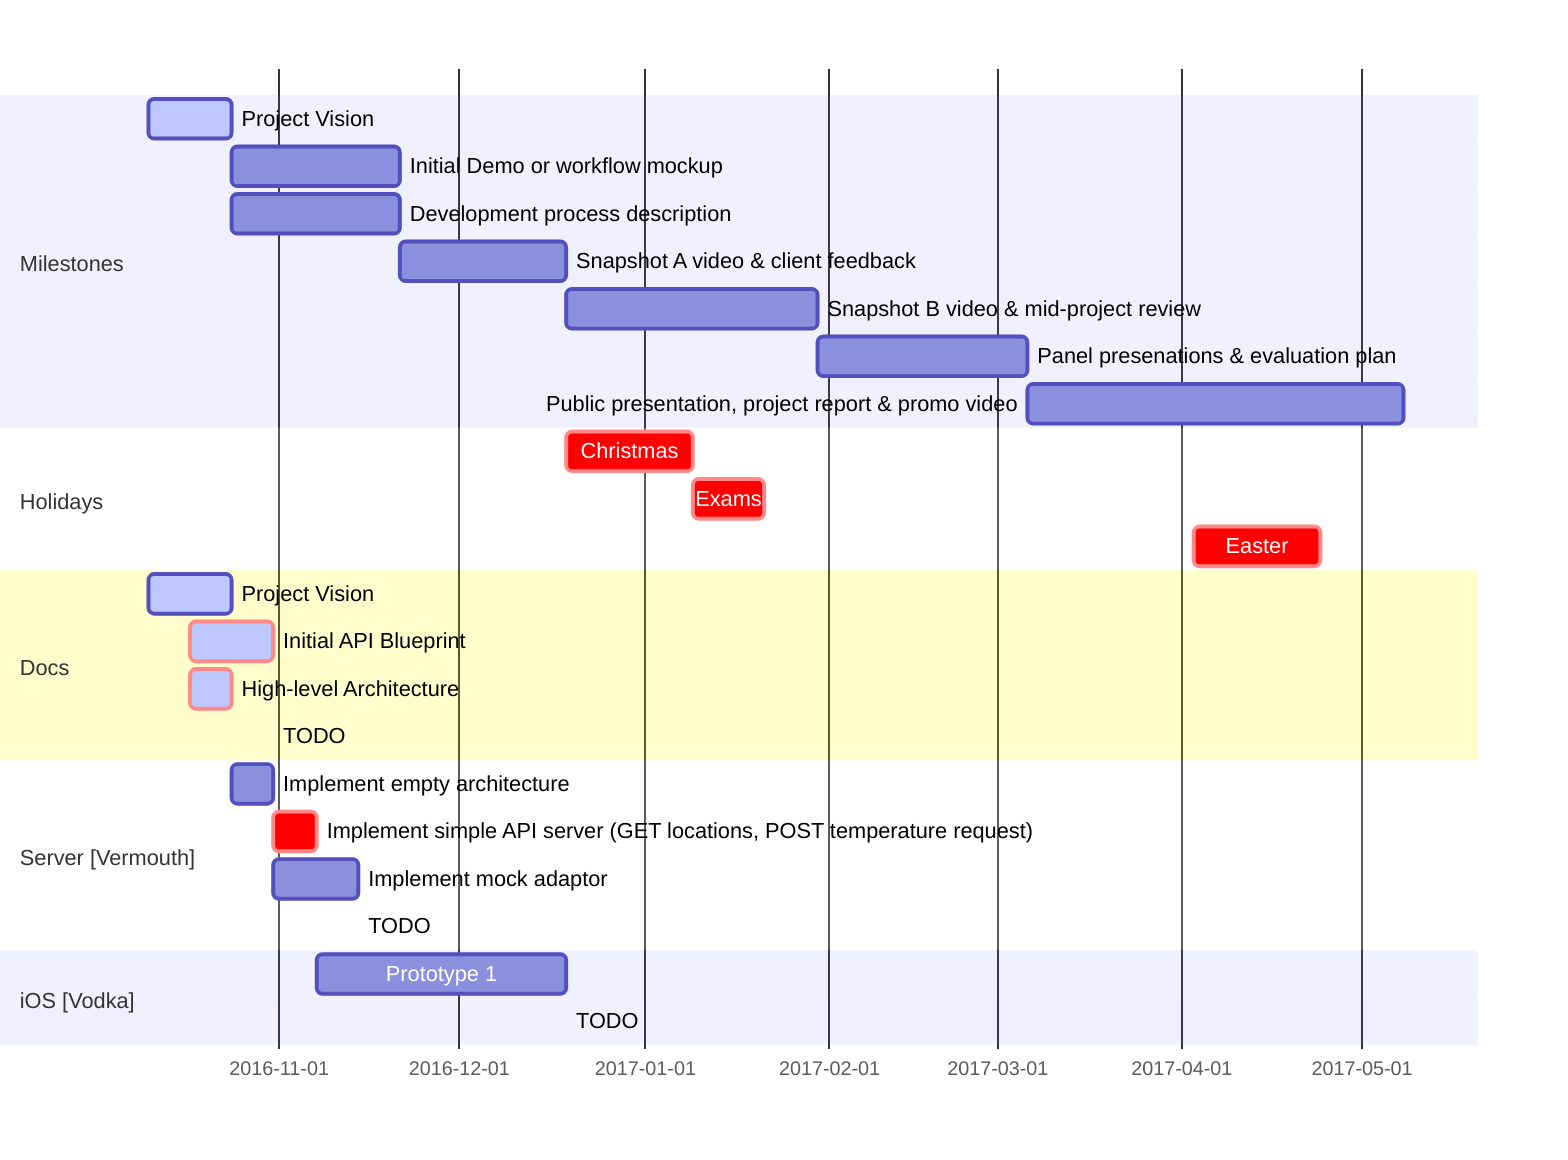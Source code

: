 gantt
  dateformat YYYY-MM-DD

  section Milestones
    Project Vision :active, mpv, 2016-10-10, 2016-10-24
    Initial Demo or workflow mockup :mid, after mpv, 2016-11-21
    Development process description :after mpv, 2016-11-21
    Snapshot A video & client feedback :mvsa, after mid, 2016-12-19
    Snapshot B video & mid-project review :mvsb, after mvsa, 2017-01-30
    Panel presenations & evaluation plan :mppe, after mvsb, 2017-03-06
    Public presentation, project report & promo video :after mppe, 2017-05-08

  section Holidays
    Christmas :crit, 2016-12-19, 2017-01-09
    Exams :crit, 2017-01-09, 2017-01-21
    Easter :crit, 2017-04-03, 2017-04-24

  section Docs
    Project Vision :active, dpv, 2016-10-10, 2016-10-24
    Initial API Blueprint :active, crit, dapi, 2016-10-17, 2w
    High-level Architecture :active, crit, darc, 2016-10-17, 1w
    TODO :crit, after dapi,

  section Server [Vermouth]
    Implement empty architecture :sem, after darc, 1w
    Implement simple API server (GET locations, POST temperature request) :crit, sapi, after sem, 1w
    Implement mock adaptor :smga, after sem, 2w
    TODO :crit,

  section iOS [Vodka]
    Prototype 1 :ip1, after sapi, 6w
    TODO :crit,